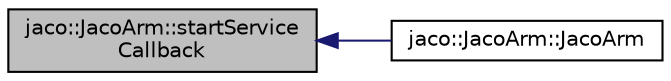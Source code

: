 digraph "jaco::JacoArm::startServiceCallback"
{
  edge [fontname="Helvetica",fontsize="10",labelfontname="Helvetica",labelfontsize="10"];
  node [fontname="Helvetica",fontsize="10",shape=record];
  rankdir="LR";
  Node1 [label="jaco::JacoArm::startService\lCallback",height=0.2,width=0.4,color="black", fillcolor="grey75", style="filled", fontcolor="black"];
  Node1 -> Node2 [dir="back",color="midnightblue",fontsize="10",style="solid"];
  Node2 [label="jaco::JacoArm::JacoArm",height=0.2,width=0.4,color="black", fillcolor="white", style="filled",URL="$classjaco_1_1_jaco_arm.html#ab29d25cb3b4bafdc523cbe271c801681"];
}
